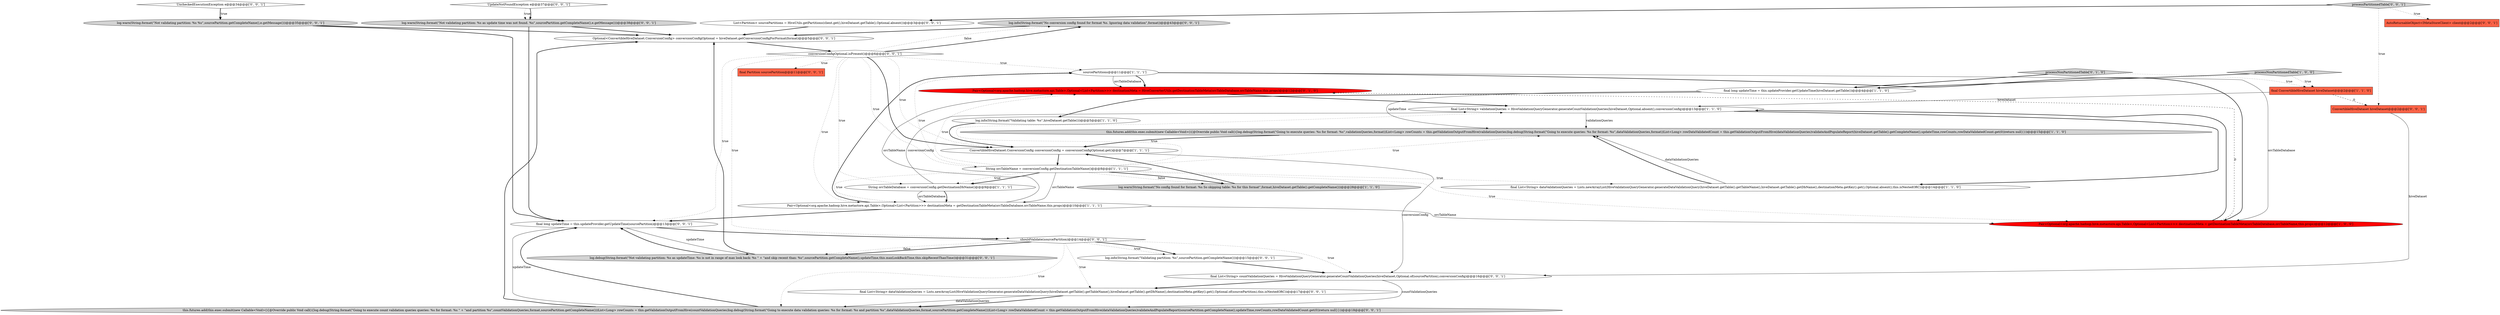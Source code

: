 digraph {
26 [style = filled, label = "log.info(String.format(\"No conversion config found for format %s. Ignoring data validation\",format))@@@43@@@['0', '0', '1']", fillcolor = lightgray, shape = ellipse image = "AAA0AAABBB3BBB"];
9 [style = filled, label = "log.warn(String.format(\"No config found for format: %s So skipping table: %s for this format\",format,hiveDataset.getTable().getCompleteName()))@@@28@@@['1', '1', '0']", fillcolor = lightgray, shape = ellipse image = "AAA0AAABBB1BBB"];
33 [style = filled, label = "final List<String> dataValidationQueries = Lists.newArrayList(HiveValidationQueryGenerator.generateDataValidationQuery(hiveDataset.getTable().getTableName(),hiveDataset.getTable().getDbName(),destinationMeta.getKey().get(),Optional.of(sourcePartition),this.isNestedORC))@@@17@@@['0', '0', '1']", fillcolor = white, shape = ellipse image = "AAA0AAABBB3BBB"];
27 [style = filled, label = "log.debug(String.format(\"Not validating partition: %s as updateTime: %s is not in range of max look back: %s \" + \"and skip recent than: %s\",sourcePartition.getCompleteName(),updateTime,this.maxLookBackTime,this.skipRecentThanTime))@@@31@@@['0', '0', '1']", fillcolor = lightgray, shape = ellipse image = "AAA0AAABBB3BBB"];
19 [style = filled, label = "log.warn(String.format(\"Not validating partition: %s as update time was not found. %s\",sourcePartition.getCompleteName(),e.getMessage()))@@@38@@@['0', '0', '1']", fillcolor = lightgray, shape = ellipse image = "AAA0AAABBB3BBB"];
29 [style = filled, label = "final long updateTime = this.updateProvider.getUpdateTime(sourcePartition)@@@13@@@['0', '0', '1']", fillcolor = white, shape = ellipse image = "AAA0AAABBB3BBB"];
25 [style = filled, label = "List<Partition> sourcePartitions = HiveUtils.getPartitions(client.get(),hiveDataset.getTable(),Optional.absent())@@@3@@@['0', '0', '1']", fillcolor = white, shape = ellipse image = "AAA0AAABBB3BBB"];
6 [style = filled, label = "Pair<Optional<org.apache.hadoop.hive.metastore.api.Table>,Optional<List<Partition>>> destinationMeta = getDestinationTableMeta(orcTableDatabase,orcTableName,this.props)@@@10@@@['1', '1', '1']", fillcolor = white, shape = ellipse image = "AAA0AAABBB1BBB"];
14 [style = filled, label = "processNonPartitionedTable['0', '1', '0']", fillcolor = lightgray, shape = diamond image = "AAA0AAABBB2BBB"];
2 [style = filled, label = "String orcTableName = conversionConfig.getDestinationTableName()@@@8@@@['1', '1', '1']", fillcolor = white, shape = ellipse image = "AAA0AAABBB1BBB"];
34 [style = filled, label = "processPartitionedTable['0', '0', '1']", fillcolor = lightgray, shape = diamond image = "AAA0AAABBB3BBB"];
5 [style = filled, label = "String orcTableDatabase = conversionConfig.getDestinationDbName()@@@9@@@['1', '1', '1']", fillcolor = white, shape = ellipse image = "AAA0AAABBB1BBB"];
8 [style = filled, label = "processNonPartitionedTable['1', '0', '0']", fillcolor = lightgray, shape = diamond image = "AAA0AAABBB1BBB"];
20 [style = filled, label = "final Partition sourcePartition@@@11@@@['0', '0', '1']", fillcolor = tomato, shape = box image = "AAA0AAABBB3BBB"];
30 [style = filled, label = "Optional<ConvertibleHiveDataset.ConversionConfig> conversionConfigOptional = hiveDataset.getConversionConfigForFormat(format)@@@5@@@['0', '0', '1']", fillcolor = white, shape = ellipse image = "AAA0AAABBB3BBB"];
10 [style = filled, label = "final long updateTime = this.updateProvider.getUpdateTime(hiveDataset.getTable())@@@4@@@['1', '1', '0']", fillcolor = white, shape = ellipse image = "AAA0AAABBB1BBB"];
17 [style = filled, label = "log.info(String.format(\"Validating partition: %s\",sourcePartition.getCompleteName()))@@@15@@@['0', '0', '1']", fillcolor = white, shape = ellipse image = "AAA0AAABBB3BBB"];
1 [style = filled, label = "final List<String> validationQueries = HiveValidationQueryGenerator.generateCountValidationQueries(hiveDataset,Optional.absent(),conversionConfig)@@@13@@@['1', '1', '0']", fillcolor = white, shape = ellipse image = "AAA0AAABBB1BBB"];
16 [style = filled, label = "AutoReturnableObject<IMetaStoreClient> client@@@2@@@['0', '0', '1']", fillcolor = tomato, shape = box image = "AAA0AAABBB3BBB"];
32 [style = filled, label = "final List<String> countValidationQueries = HiveValidationQueryGenerator.generateCountValidationQueries(hiveDataset,Optional.of(sourcePartition),conversionConfig)@@@16@@@['0', '0', '1']", fillcolor = white, shape = ellipse image = "AAA0AAABBB3BBB"];
15 [style = filled, label = "Pair<Optional<org.apache.hadoop.hive.metastore.api.Table>,Optional<List<Partition>>> destinationMeta = HiveConverterUtils.getDestinationTableMeta(orcTableDatabase,orcTableName,this.props)@@@12@@@['0', '1', '0']", fillcolor = red, shape = ellipse image = "AAA1AAABBB2BBB"];
13 [style = filled, label = "log.info(String.format(\"Validating table: %s\",hiveDataset.getTable()))@@@5@@@['1', '1', '0']", fillcolor = white, shape = ellipse image = "AAA0AAABBB1BBB"];
23 [style = filled, label = "conversionConfigOptional.isPresent()@@@6@@@['0', '0', '1']", fillcolor = white, shape = diamond image = "AAA0AAABBB3BBB"];
21 [style = filled, label = "this.futures.add(this.exec.submit(new Callable<Void>(){@Override public Void call(){log.debug(String.format(\"Going to execute count validation queries queries: %s for format: %s \" + \"and partition %s\",countValidationQueries,format,sourcePartition.getCompleteName()))List<Long> rowCounts = this.getValidationOutputFromHive(countValidationQueries)log.debug(String.format(\"Going to execute data validation queries: %s for format: %s and partition %s\",dataValidationQueries,format,sourcePartition.getCompleteName()))List<Long> rowDataValidatedCount = this.getValidationOutputFromHive(dataValidationQueries)validateAndPopulateReport(sourcePartition.getCompleteName(),updateTime,rowCounts,rowDataValidatedCount.get(0))return null}}))@@@18@@@['0', '0', '1']", fillcolor = lightgray, shape = ellipse image = "AAA0AAABBB3BBB"];
7 [style = filled, label = "this.futures.add(this.exec.submit(new Callable<Void>(){@Override public Void call(){log.debug(String.format(\"Going to execute queries: %s for format: %s\",validationQueries,format))List<Long> rowCounts = this.getValidationOutputFromHive(validationQueries)log.debug(String.format(\"Going to execute queries: %s for format: %s\",dataValidationQueries,format))List<Long> rowDataValidatedCount = this.getValidationOutputFromHive(dataValidationQueries)validateAndPopulateReport(hiveDataset.getTable().getCompleteName(),updateTime,rowCounts,rowDataValidatedCount.get(0))return null}}))@@@15@@@['1', '1', '0']", fillcolor = lightgray, shape = ellipse image = "AAA0AAABBB1BBB"];
31 [style = filled, label = "UncheckedExecutionException e@@@34@@@['0', '0', '1']", fillcolor = white, shape = diamond image = "AAA0AAABBB3BBB"];
0 [style = filled, label = "ConvertibleHiveDataset.ConversionConfig conversionConfig = conversionConfigOptional.get()@@@7@@@['1', '1', '1']", fillcolor = white, shape = ellipse image = "AAA0AAABBB1BBB"];
24 [style = filled, label = "shouldValidate(sourcePartition)@@@14@@@['0', '0', '1']", fillcolor = white, shape = diamond image = "AAA0AAABBB3BBB"];
18 [style = filled, label = "ConvertibleHiveDataset hiveDataset@@@2@@@['0', '0', '1']", fillcolor = tomato, shape = box image = "AAA0AAABBB3BBB"];
4 [style = filled, label = "sourcePartitions@@@11@@@['1', '1', '1']", fillcolor = white, shape = ellipse image = "AAA0AAABBB1BBB"];
28 [style = filled, label = "UpdateNotFoundException e@@@37@@@['0', '0', '1']", fillcolor = white, shape = diamond image = "AAA0AAABBB3BBB"];
3 [style = filled, label = "final ConvertibleHiveDataset hiveDataset@@@2@@@['1', '1', '0']", fillcolor = tomato, shape = box image = "AAA0AAABBB1BBB"];
12 [style = filled, label = "final List<String> dataValidationQueries = Lists.newArrayList(HiveValidationQueryGenerator.generateDataValidationQuery(hiveDataset.getTable().getTableName(),hiveDataset.getTable().getDbName(),destinationMeta.getKey().get(),Optional.absent(),this.isNestedORC))@@@14@@@['1', '1', '0']", fillcolor = white, shape = ellipse image = "AAA0AAABBB1BBB"];
22 [style = filled, label = "log.warn(String.format(\"Not validating partition: %s %s\",sourcePartition.getCompleteName(),e.getMessage()))@@@35@@@['0', '0', '1']", fillcolor = lightgray, shape = ellipse image = "AAA0AAABBB3BBB"];
11 [style = filled, label = "Pair<Optional<org.apache.hadoop.hive.metastore.api.Table>,Optional<List<Partition>>> destinationMeta = getDestinationTableMeta(orcTableDatabase,orcTableName,this.props)@@@12@@@['1', '0', '0']", fillcolor = red, shape = ellipse image = "AAA1AAABBB1BBB"];
8->10 [style = bold, label=""];
25->30 [style = bold, label=""];
24->17 [style = dotted, label="true"];
10->7 [style = solid, label="updateTime"];
4->15 [style = bold, label=""];
3->1 [style = solid, label="hiveDataset"];
2->15 [style = dotted, label="true"];
23->5 [style = dotted, label="true"];
24->33 [style = dotted, label="true"];
28->19 [style = dotted, label="true"];
21->30 [style = bold, label=""];
4->11 [style = solid, label="orcTableDatabase"];
12->7 [style = bold, label=""];
22->30 [style = bold, label=""];
6->29 [style = bold, label=""];
2->9 [style = dotted, label="false"];
2->11 [style = dotted, label="true"];
23->4 [style = dotted, label="true"];
24->17 [style = bold, label=""];
1->12 [style = bold, label=""];
14->3 [style = dotted, label="true"];
4->15 [style = solid, label="orcTableDatabase"];
23->29 [style = dotted, label="true"];
24->21 [style = dotted, label="true"];
24->27 [style = bold, label=""];
12->7 [style = solid, label="dataValidationQueries"];
31->22 [style = dotted, label="true"];
34->18 [style = dotted, label="true"];
27->30 [style = bold, label=""];
29->27 [style = solid, label="updateTime"];
32->21 [style = solid, label="countValidationQueries"];
14->10 [style = bold, label=""];
33->21 [style = solid, label="dataValidationQueries"];
7->0 [style = bold, label=""];
2->9 [style = bold, label=""];
23->2 [style = dotted, label="true"];
6->4 [style = bold, label=""];
21->29 [style = bold, label=""];
5->6 [style = bold, label=""];
28->19 [style = bold, label=""];
2->12 [style = dotted, label="true"];
6->15 [style = solid, label="orcTableName"];
27->29 [style = bold, label=""];
23->24 [style = dotted, label="true"];
29->21 [style = solid, label="updateTime"];
13->0 [style = bold, label=""];
1->7 [style = solid, label="validationQueries"];
24->32 [style = dotted, label="true"];
6->11 [style = solid, label="orcTableName"];
11->15 [style = dashed, label="0"];
19->29 [style = bold, label=""];
22->29 [style = bold, label=""];
23->0 [style = bold, label=""];
32->33 [style = bold, label=""];
8->3 [style = dotted, label="true"];
0->32 [style = solid, label="conversionConfig"];
5->1 [style = solid, label="conversionConfig"];
23->20 [style = dotted, label="true"];
10->13 [style = bold, label=""];
2->6 [style = dotted, label="true"];
2->4 [style = dotted, label="true"];
2->5 [style = dotted, label="true"];
23->0 [style = dotted, label="true"];
2->5 [style = bold, label=""];
15->1 [style = bold, label=""];
34->25 [style = bold, label=""];
31->22 [style = bold, label=""];
9->0 [style = bold, label=""];
11->1 [style = bold, label=""];
23->6 [style = dotted, label="true"];
3->18 [style = dashed, label="0"];
0->2 [style = bold, label=""];
30->23 [style = bold, label=""];
23->26 [style = bold, label=""];
23->26 [style = dotted, label="false"];
17->32 [style = bold, label=""];
26->30 [style = bold, label=""];
24->27 [style = dotted, label="false"];
2->6 [style = solid, label="orcTableName"];
2->1 [style = dotted, label="true"];
2->7 [style = dotted, label="true"];
18->32 [style = solid, label="hiveDataset"];
5->6 [style = solid, label="orcTableDatabase"];
33->21 [style = bold, label=""];
4->11 [style = bold, label=""];
29->24 [style = bold, label=""];
34->16 [style = dotted, label="true"];
19->30 [style = bold, label=""];
}
